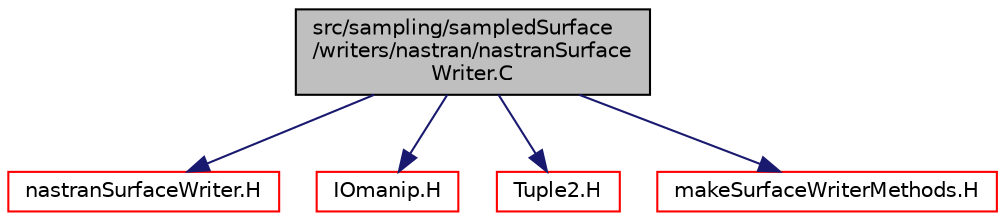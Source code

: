 digraph "src/sampling/sampledSurface/writers/nastran/nastranSurfaceWriter.C"
{
  bgcolor="transparent";
  edge [fontname="Helvetica",fontsize="10",labelfontname="Helvetica",labelfontsize="10"];
  node [fontname="Helvetica",fontsize="10",shape=record];
  Node0 [label="src/sampling/sampledSurface\l/writers/nastran/nastranSurface\lWriter.C",height=0.2,width=0.4,color="black", fillcolor="grey75", style="filled", fontcolor="black"];
  Node0 -> Node1 [color="midnightblue",fontsize="10",style="solid",fontname="Helvetica"];
  Node1 [label="nastranSurfaceWriter.H",height=0.2,width=0.4,color="red",URL="$a15209.html"];
  Node0 -> Node163 [color="midnightblue",fontsize="10",style="solid",fontname="Helvetica"];
  Node163 [label="IOmanip.H",height=0.2,width=0.4,color="red",URL="$a09806.html",tooltip="Istream and Ostream manipulators taking arguments. "];
  Node0 -> Node164 [color="midnightblue",fontsize="10",style="solid",fontname="Helvetica"];
  Node164 [label="Tuple2.H",height=0.2,width=0.4,color="red",URL="$a13649.html"];
  Node0 -> Node165 [color="midnightblue",fontsize="10",style="solid",fontname="Helvetica"];
  Node165 [label="makeSurfaceWriterMethods.H",height=0.2,width=0.4,color="red",URL="$a15203.html",tooltip="Convenience macros for instantiating writer methods for surfaceWriter classes. "];
}
